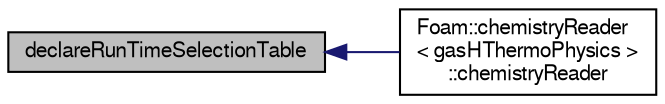 digraph "declareRunTimeSelectionTable"
{
  bgcolor="transparent";
  edge [fontname="FreeSans",fontsize="10",labelfontname="FreeSans",labelfontsize="10"];
  node [fontname="FreeSans",fontsize="10",shape=record];
  rankdir="LR";
  Node7 [label="declareRunTimeSelectionTable",height=0.2,width=0.4,color="black", fillcolor="grey75", style="filled", fontcolor="black"];
  Node7 -> Node8 [dir="back",color="midnightblue",fontsize="10",style="solid",fontname="FreeSans"];
  Node8 [label="Foam::chemistryReader\l\< gasHThermoPhysics \>\l::chemistryReader",height=0.2,width=0.4,color="black",URL="$a30102.html#aff53c56f3f4d9ceabcc47c00c56bc541",tooltip="Construct null. "];
}
